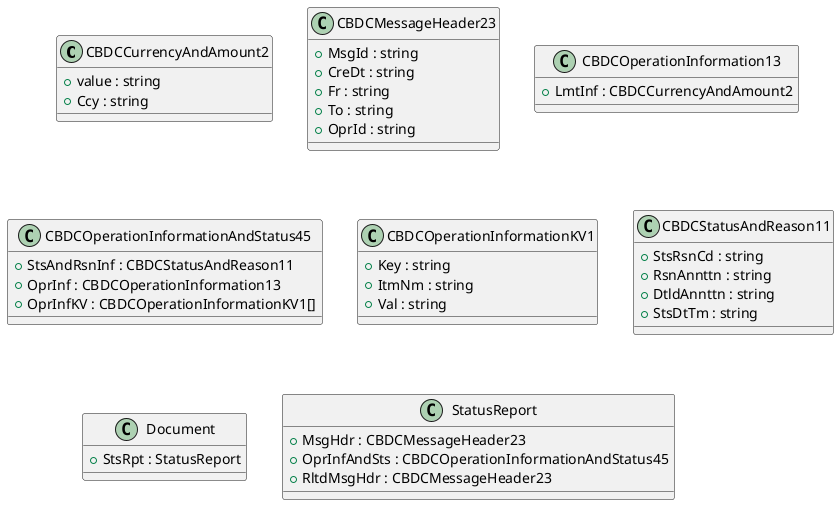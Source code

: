 @startuml

class CBDCCurrencyAndAmount2 {
    +value : string
    +Ccy : string
}
class CBDCMessageHeader23 {
    +MsgId : string
    +CreDt : string
    +Fr : string
    +To : string
    +OprId : string
}
class CBDCOperationInformation13 {
    +LmtInf : CBDCCurrencyAndAmount2
}
class CBDCOperationInformationAndStatus45 {
    +StsAndRsnInf : CBDCStatusAndReason11
    +OprInf : CBDCOperationInformation13
    +OprInfKV : CBDCOperationInformationKV1[]
}
class CBDCOperationInformationKV1 {
    +Key : string
    +ItmNm : string
    +Val : string
}
class CBDCStatusAndReason11 {
    +StsRsnCd : string
    +RsnAnnttn : string
    +DtldAnnttn : string
    +StsDtTm : string
}
class Document {
    +StsRpt : StatusReport
}
class StatusReport {
    +MsgHdr : CBDCMessageHeader23
    +OprInfAndSts : CBDCOperationInformationAndStatus45
    +RltdMsgHdr : CBDCMessageHeader23
}

@enduml
